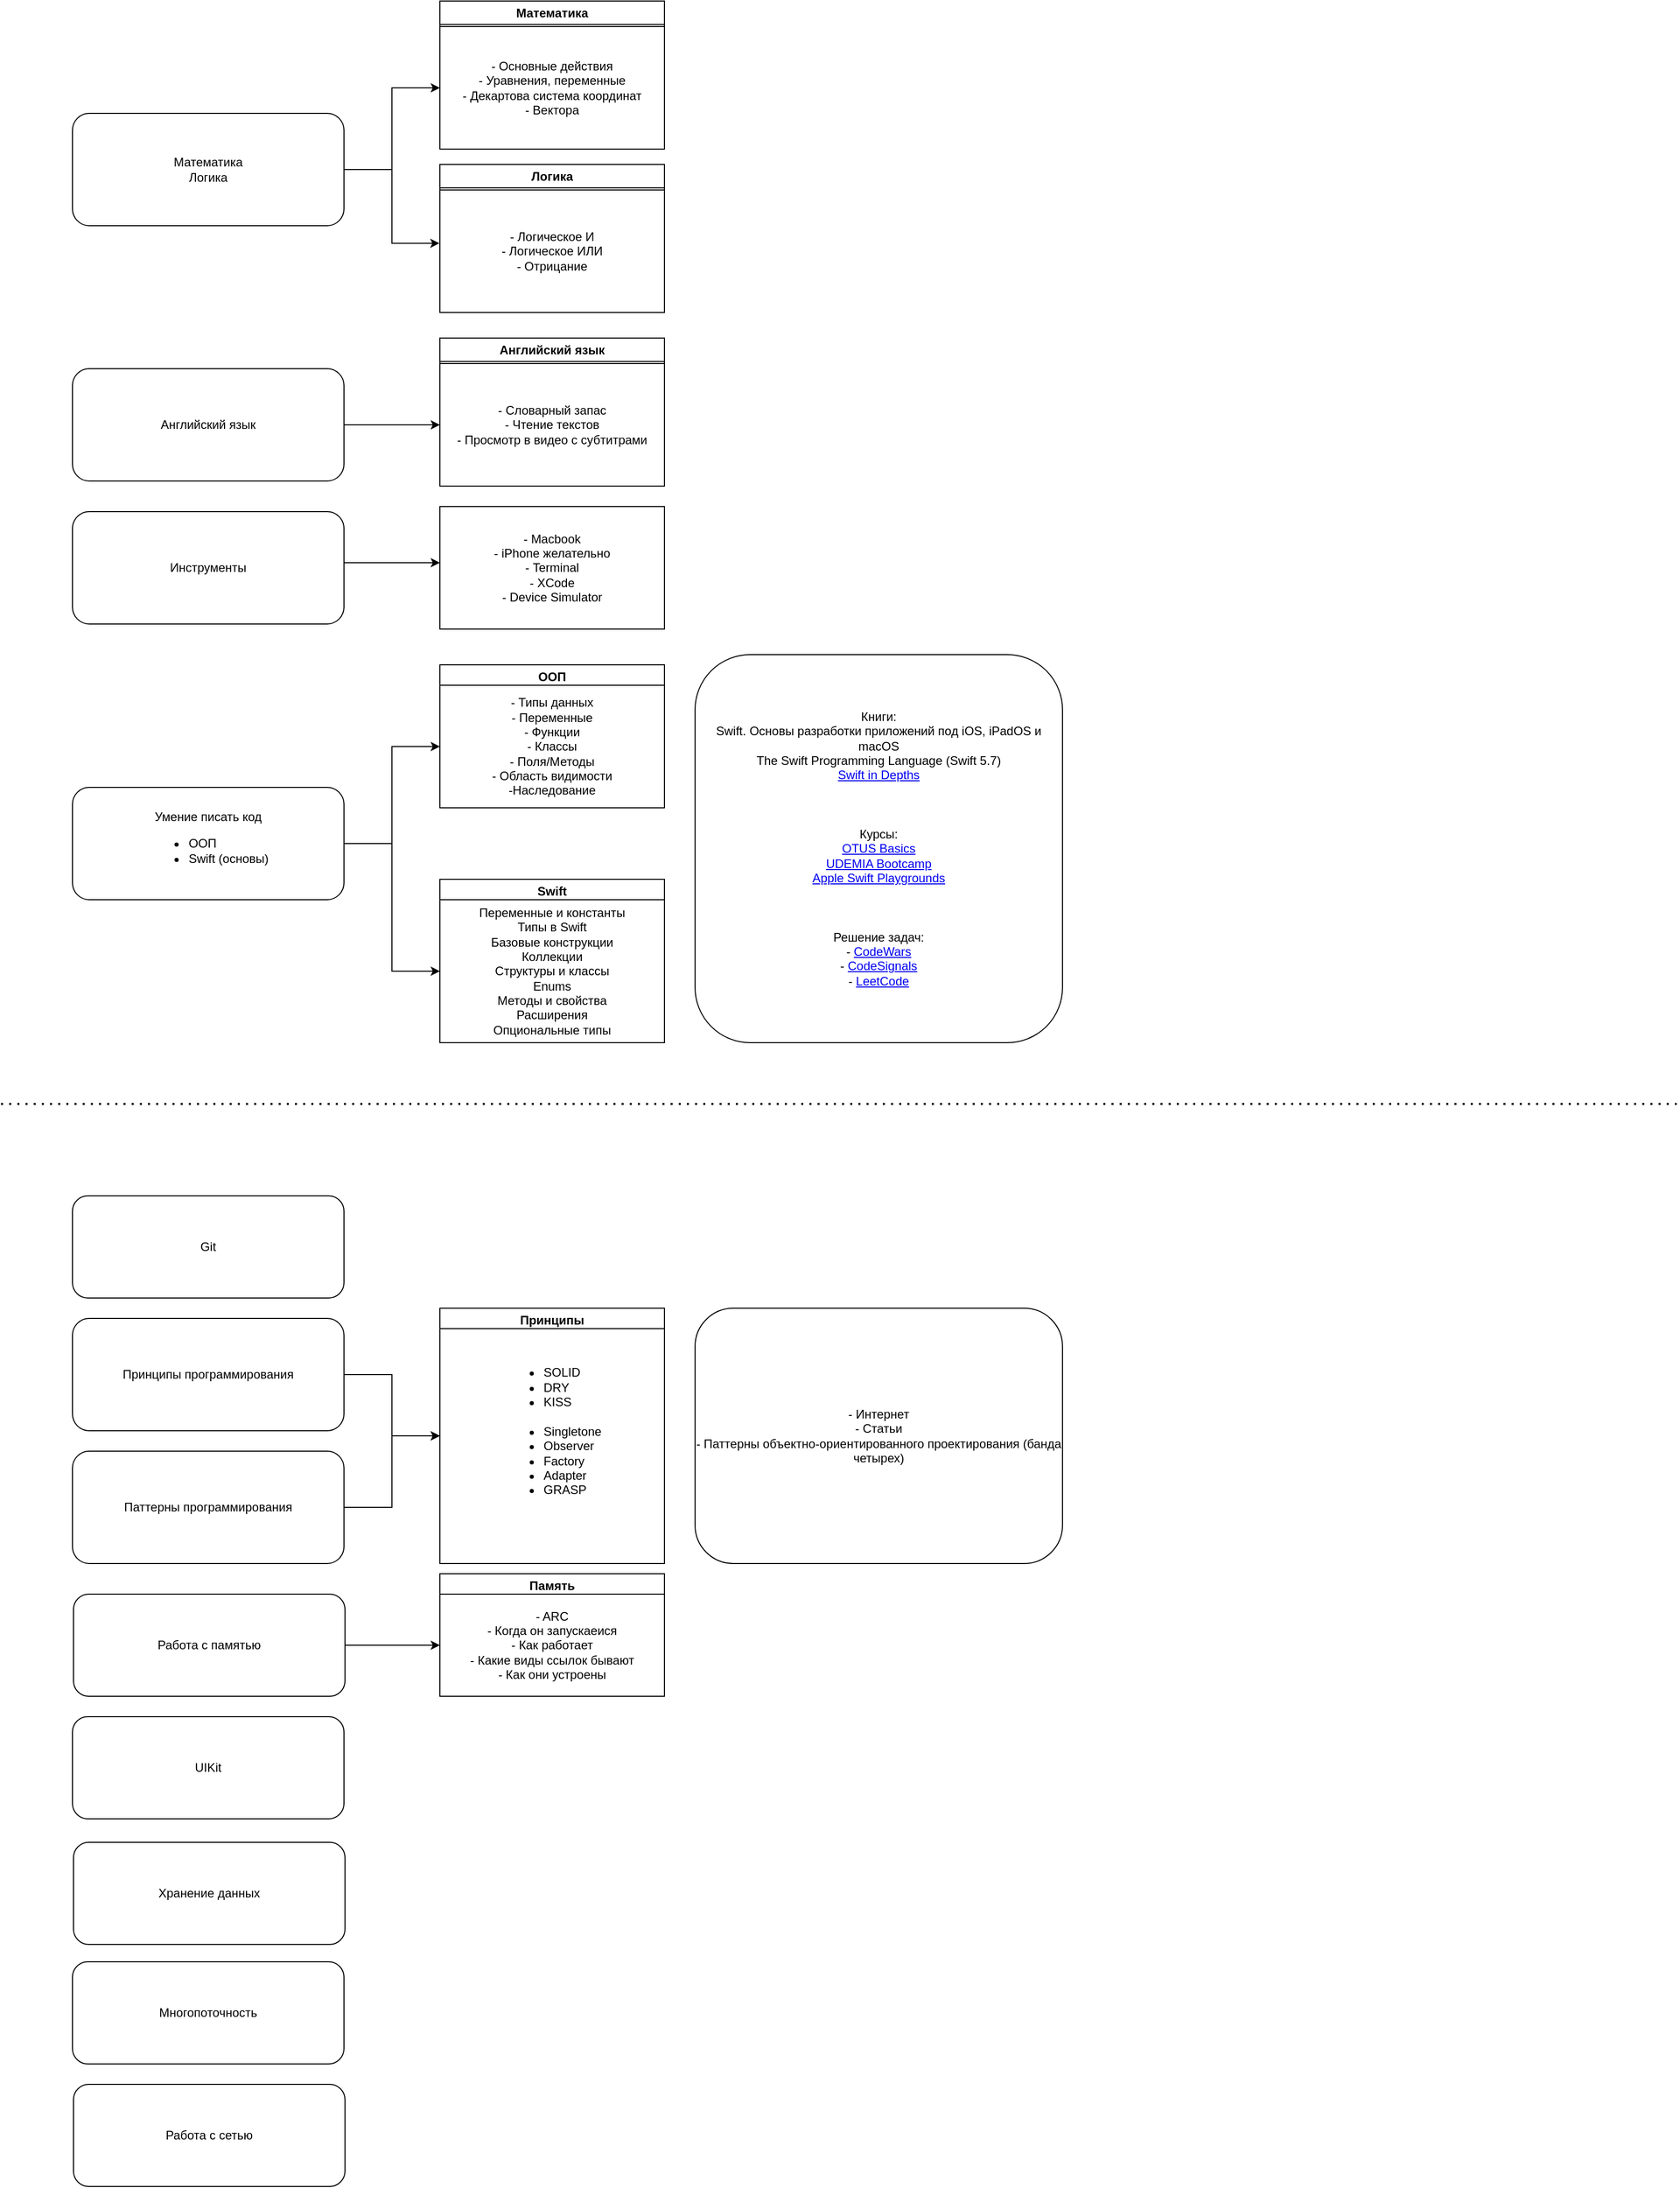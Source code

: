 <mxfile version="21.3.2" type="github">
  <diagram name="Страница — 1" id="_5af58X6gQqTB03gFPoe">
    <mxGraphModel dx="1124" dy="726" grid="1" gridSize="10" guides="1" tooltips="1" connect="1" arrows="1" fold="1" page="1" pageScale="1" pageWidth="827" pageHeight="1169" math="0" shadow="0">
      <root>
        <mxCell id="0" />
        <mxCell id="1" parent="0" />
        <mxCell id="vCxmfgHOgyI4xVYoJoi5-3" value="ООП" style="swimlane;whiteSpace=wrap;html=1;" parent="1" vertex="1">
          <mxGeometry x="430" y="670" width="220" height="140" as="geometry" />
        </mxCell>
        <mxCell id="vCxmfgHOgyI4xVYoJoi5-8" value="Книги:&lt;br&gt;Swift. Основы разработки приложений под iOS, iPadOS и macOS&lt;br&gt;The Swift Programming Language (Swift 5.7)&lt;br&gt;&lt;a href=&quot;https://drive.google.com/file/d/1Acsf4f5pXHFojomXbPFyc4LUo7YMQOrP/view?usp=drive_link&quot;&gt;Swift in Depths&lt;/a&gt;&lt;br&gt;&lt;br&gt;&lt;br&gt;&lt;br&gt;Курсы:&lt;br&gt;&lt;a href=&quot;https://otus.ru/lessons/basic-ios/&quot;&gt;OTUS Basics&lt;/a&gt;&lt;br&gt;&lt;a href=&quot;https://drive.google.com/drive/folders/1-5KHCQ-wWFF1CMX0HtBL7KyEI4G1gjN8&quot;&gt;UDEMIA Bootcamp&lt;/a&gt;&lt;br&gt;&lt;a href=&quot;https://developer.apple.com/swift-playgrounds/&quot;&gt;Apple Swift Playgrounds&lt;/a&gt;&lt;br&gt;&lt;br&gt;&lt;br&gt;&lt;br&gt;Решение задач:&lt;br&gt;- &lt;a href=&quot;https://www.codewars.com/&quot;&gt;CodeWars&lt;/a&gt;&lt;br&gt;- &lt;a href=&quot;https://codesignal.com/&quot;&gt;CodeSignals&lt;/a&gt;&lt;br&gt;- &lt;a href=&quot;https://leetcode.com/&quot;&gt;LeetCode&lt;/a&gt;" style="rounded=1;whiteSpace=wrap;html=1;" parent="1" vertex="1">
          <mxGeometry x="680" y="660" width="360" height="380" as="geometry" />
        </mxCell>
        <mxCell id="vCxmfgHOgyI4xVYoJoi5-9" value="Английский язык" style="rounded=1;whiteSpace=wrap;html=1;align=center;" parent="1" vertex="1">
          <mxGeometry x="70" y="380" width="266" height="110" as="geometry" />
        </mxCell>
        <mxCell id="vCxmfgHOgyI4xVYoJoi5-10" value="Английский язык" style="swimlane;whiteSpace=wrap;html=1;" parent="1" vertex="1">
          <mxGeometry x="430" y="350" width="220" height="145" as="geometry" />
        </mxCell>
        <mxCell id="vCxmfgHOgyI4xVYoJoi5-11" value="- Словарный запас&lt;br&gt;- Чтение текстов&lt;br&gt;- Просмотр в видео с субтитрами" style="whiteSpace=wrap;html=1;" parent="vCxmfgHOgyI4xVYoJoi5-10" vertex="1">
          <mxGeometry y="25" width="220" height="120" as="geometry" />
        </mxCell>
        <mxCell id="vCxmfgHOgyI4xVYoJoi5-12" value="" style="endArrow=classic;html=1;rounded=0;exitX=1;exitY=0.5;exitDx=0;exitDy=0;entryX=0;entryY=0.5;entryDx=0;entryDy=0;" parent="1" source="vCxmfgHOgyI4xVYoJoi5-9" target="vCxmfgHOgyI4xVYoJoi5-11" edge="1">
          <mxGeometry width="50" height="50" relative="1" as="geometry">
            <mxPoint x="370" y="630" as="sourcePoint" />
            <mxPoint x="420" y="580" as="targetPoint" />
          </mxGeometry>
        </mxCell>
        <mxCell id="vCxmfgHOgyI4xVYoJoi5-13" value="Математика&lt;br&gt;Логика" style="rounded=1;whiteSpace=wrap;html=1;align=center;" parent="1" vertex="1">
          <mxGeometry x="70" y="130" width="266" height="110" as="geometry" />
        </mxCell>
        <mxCell id="vCxmfgHOgyI4xVYoJoi5-14" value="Математика" style="swimlane;whiteSpace=wrap;html=1;" parent="1" vertex="1">
          <mxGeometry x="430" y="20" width="220" height="145" as="geometry" />
        </mxCell>
        <mxCell id="vCxmfgHOgyI4xVYoJoi5-15" value="- Основные действия&lt;br&gt;- Уравнения, переменные&lt;br&gt;- Декартова система координат&lt;br&gt;- Вектора" style="whiteSpace=wrap;html=1;" parent="vCxmfgHOgyI4xVYoJoi5-14" vertex="1">
          <mxGeometry y="25" width="220" height="120" as="geometry" />
        </mxCell>
        <mxCell id="vCxmfgHOgyI4xVYoJoi5-16" value="" style="endArrow=classic;html=1;rounded=0;exitX=1;exitY=0.5;exitDx=0;exitDy=0;entryX=0;entryY=0.5;entryDx=0;entryDy=0;edgeStyle=orthogonalEdgeStyle;" parent="1" source="vCxmfgHOgyI4xVYoJoi5-13" target="vCxmfgHOgyI4xVYoJoi5-15" edge="1">
          <mxGeometry width="50" height="50" relative="1" as="geometry">
            <mxPoint x="320" y="310" as="sourcePoint" />
            <mxPoint x="370" y="260" as="targetPoint" />
          </mxGeometry>
        </mxCell>
        <mxCell id="vCxmfgHOgyI4xVYoJoi5-17" value="Логика" style="swimlane;whiteSpace=wrap;html=1;" parent="1" vertex="1">
          <mxGeometry x="430" y="180" width="220" height="145" as="geometry" />
        </mxCell>
        <mxCell id="vCxmfgHOgyI4xVYoJoi5-18" value="- Логическое И&lt;br&gt;- Логическое ИЛИ&lt;br&gt;- Отрицание" style="whiteSpace=wrap;html=1;" parent="vCxmfgHOgyI4xVYoJoi5-17" vertex="1">
          <mxGeometry y="25" width="220" height="120" as="geometry" />
        </mxCell>
        <mxCell id="vCxmfgHOgyI4xVYoJoi5-19" value="" style="endArrow=classic;html=1;rounded=0;edgeStyle=orthogonalEdgeStyle;exitX=1;exitY=0.5;exitDx=0;exitDy=0;entryX=-0.002;entryY=0.435;entryDx=0;entryDy=0;entryPerimeter=0;" parent="1" source="vCxmfgHOgyI4xVYoJoi5-13" target="vCxmfgHOgyI4xVYoJoi5-18" edge="1">
          <mxGeometry width="50" height="50" relative="1" as="geometry">
            <mxPoint x="320" y="280" as="sourcePoint" />
            <mxPoint x="370" y="230" as="targetPoint" />
          </mxGeometry>
        </mxCell>
        <mxCell id="7uVsoyw86wDC9n9_G3oJ-1" value="" style="endArrow=none;dashed=1;html=1;dashPattern=1 3;strokeWidth=2;rounded=0;" edge="1" parent="1">
          <mxGeometry width="50" height="50" relative="1" as="geometry">
            <mxPoint y="1100" as="sourcePoint" />
            <mxPoint x="1641.818" y="1100" as="targetPoint" />
          </mxGeometry>
        </mxCell>
        <mxCell id="7uVsoyw86wDC9n9_G3oJ-10" style="edgeStyle=orthogonalEdgeStyle;rounded=0;orthogonalLoop=1;jettySize=auto;html=1;exitX=1;exitY=0.5;exitDx=0;exitDy=0;entryX=0;entryY=0.5;entryDx=0;entryDy=0;" edge="1" parent="1" source="7uVsoyw86wDC9n9_G3oJ-2" target="7uVsoyw86wDC9n9_G3oJ-7">
          <mxGeometry relative="1" as="geometry" />
        </mxCell>
        <mxCell id="7uVsoyw86wDC9n9_G3oJ-2" value="Принципы программирования" style="rounded=1;whiteSpace=wrap;html=1;align=center;" vertex="1" parent="1">
          <mxGeometry x="70" y="1310" width="266" height="110" as="geometry" />
        </mxCell>
        <mxCell id="7uVsoyw86wDC9n9_G3oJ-3" value="Инструменты" style="rounded=1;whiteSpace=wrap;html=1;align=center;" vertex="1" parent="1">
          <mxGeometry x="70" y="520" width="266" height="110" as="geometry" />
        </mxCell>
        <mxCell id="7uVsoyw86wDC9n9_G3oJ-4" value="- Macbook&lt;br&gt;- iPhone желательно&lt;br&gt;- Terminal&lt;br&gt;- XCode&lt;br&gt;- Device Simulator" style="whiteSpace=wrap;html=1;" vertex="1" parent="1">
          <mxGeometry x="430" y="515" width="220" height="120" as="geometry" />
        </mxCell>
        <mxCell id="vCxmfgHOgyI4xVYoJoi5-1" style="edgeStyle=orthogonalEdgeStyle;rounded=0;orthogonalLoop=1;jettySize=auto;html=1;entryX=0;entryY=0.5;entryDx=0;entryDy=0;exitX=1;exitY=0.5;exitDx=0;exitDy=0;" parent="1" source="vCxmfgHOgyI4xVYoJoi5-2" target="vCxmfgHOgyI4xVYoJoi5-4" edge="1">
          <mxGeometry relative="1" as="geometry">
            <mxPoint x="300" y="750" as="sourcePoint" />
            <mxPoint x="390" y="650" as="targetPoint" />
          </mxGeometry>
        </mxCell>
        <mxCell id="vCxmfgHOgyI4xVYoJoi5-2" value="Умение писать код&lt;br&gt;&lt;div style=&quot;text-align: left;&quot;&gt;&lt;ul&gt;&lt;li&gt;&lt;span style=&quot;background-color: initial;&quot;&gt;ООП&lt;/span&gt;&lt;/li&gt;&lt;li&gt;&lt;span style=&quot;background-color: initial;&quot;&gt;Swift (основы)&lt;/span&gt;&lt;/li&gt;&lt;/ul&gt;&lt;/div&gt;" style="rounded=1;whiteSpace=wrap;html=1;align=center;" parent="1" vertex="1">
          <mxGeometry x="70" y="790" width="266" height="110" as="geometry" />
        </mxCell>
        <mxCell id="vCxmfgHOgyI4xVYoJoi5-4" value="- Типы данных&lt;br&gt;- Переменные&lt;br&gt;- Функции&lt;br&gt;- Классы&lt;br&gt;- Поля/Методы&lt;br&gt;- Область видимости&lt;br&gt;-Наследование&lt;br&gt;" style="whiteSpace=wrap;html=1;" parent="1" vertex="1">
          <mxGeometry x="430" y="690" width="220" height="120" as="geometry" />
        </mxCell>
        <mxCell id="vCxmfgHOgyI4xVYoJoi5-5" value="Swift" style="swimlane;whiteSpace=wrap;html=1;" parent="1" vertex="1">
          <mxGeometry x="430" y="880" width="220" height="160" as="geometry" />
        </mxCell>
        <mxCell id="vCxmfgHOgyI4xVYoJoi5-6" value="&lt;span style=&quot;background-color: initial;&quot;&gt;Переменные и константы&lt;/span&gt;&lt;br&gt;&lt;span style=&quot;background-color: initial;&quot;&gt;Типы в Swift&lt;/span&gt;&lt;br&gt;&lt;span style=&quot;background-color: initial;&quot;&gt;Базовые конструкции&lt;/span&gt;&lt;br&gt;&lt;span style=&quot;background-color: initial;&quot;&gt;Коллекции&lt;/span&gt;&lt;br&gt;&lt;span style=&quot;background-color: initial;&quot;&gt;Структуры и классы&lt;/span&gt;&lt;br&gt;&lt;span style=&quot;background-color: initial;&quot;&gt;Enums&lt;/span&gt;&lt;br&gt;&lt;span style=&quot;background-color: initial;&quot;&gt;Методы и свойства&lt;/span&gt;&lt;br&gt;&lt;span style=&quot;background-color: initial;&quot;&gt;Расширения&lt;/span&gt;&lt;br&gt;&lt;span style=&quot;background-color: initial;&quot;&gt;Опциональные типы&lt;/span&gt;" style="whiteSpace=wrap;html=1;" parent="vCxmfgHOgyI4xVYoJoi5-5" vertex="1">
          <mxGeometry y="20" width="220" height="140" as="geometry" />
        </mxCell>
        <mxCell id="vCxmfgHOgyI4xVYoJoi5-7" value="" style="endArrow=classic;html=1;rounded=0;edgeStyle=orthogonalEdgeStyle;entryX=0;entryY=0.5;entryDx=0;entryDy=0;exitX=1;exitY=0.5;exitDx=0;exitDy=0;" parent="1" source="vCxmfgHOgyI4xVYoJoi5-2" target="vCxmfgHOgyI4xVYoJoi5-6" edge="1">
          <mxGeometry width="50" height="50" relative="1" as="geometry">
            <mxPoint x="340" y="840" as="sourcePoint" />
            <mxPoint x="430" y="950" as="targetPoint" />
          </mxGeometry>
        </mxCell>
        <mxCell id="7uVsoyw86wDC9n9_G3oJ-5" value="" style="endArrow=classic;html=1;rounded=0;exitX=1;exitY=0.5;exitDx=0;exitDy=0;entryX=0;entryY=0.5;entryDx=0;entryDy=0;" edge="1" parent="1">
          <mxGeometry width="50" height="50" relative="1" as="geometry">
            <mxPoint x="336" y="570" as="sourcePoint" />
            <mxPoint x="430" y="570" as="targetPoint" />
          </mxGeometry>
        </mxCell>
        <mxCell id="7uVsoyw86wDC9n9_G3oJ-12" style="edgeStyle=orthogonalEdgeStyle;rounded=0;orthogonalLoop=1;jettySize=auto;html=1;exitX=1;exitY=0.5;exitDx=0;exitDy=0;entryX=0;entryY=0.5;entryDx=0;entryDy=0;" edge="1" parent="1" source="7uVsoyw86wDC9n9_G3oJ-6" target="7uVsoyw86wDC9n9_G3oJ-7">
          <mxGeometry relative="1" as="geometry" />
        </mxCell>
        <mxCell id="7uVsoyw86wDC9n9_G3oJ-6" value="Паттерны программирования" style="rounded=1;whiteSpace=wrap;html=1;align=center;" vertex="1" parent="1">
          <mxGeometry x="70" y="1440" width="266" height="110" as="geometry" />
        </mxCell>
        <mxCell id="7uVsoyw86wDC9n9_G3oJ-7" value="Принципы" style="swimlane;whiteSpace=wrap;html=1;" vertex="1" parent="1">
          <mxGeometry x="430" y="1300" width="220" height="250" as="geometry" />
        </mxCell>
        <mxCell id="7uVsoyw86wDC9n9_G3oJ-8" value="&lt;ul style=&quot;text-align: left;&quot;&gt;&lt;li&gt;SOLID&lt;/li&gt;&lt;li&gt;DRY&lt;/li&gt;&lt;li&gt;&lt;span style=&quot;background-color: initial;&quot;&gt;KISS&lt;br&gt;&lt;br&gt;&lt;/span&gt;&lt;/li&gt;&lt;li&gt;Singletone&lt;/li&gt;&lt;li&gt;Observer&lt;/li&gt;&lt;li&gt;&lt;span style=&quot;background-color: initial;&quot;&gt;Factory&lt;/span&gt;&lt;/li&gt;&lt;li&gt;&lt;span style=&quot;background-color: initial;&quot;&gt;Adapter&lt;/span&gt;&lt;/li&gt;&lt;li&gt;&lt;span style=&quot;background-color: initial;&quot;&gt;GRASP&lt;br&gt;&lt;br&gt;&lt;br&gt;&lt;/span&gt;&lt;/li&gt;&lt;/ul&gt;" style="whiteSpace=wrap;html=1;" vertex="1" parent="7uVsoyw86wDC9n9_G3oJ-7">
          <mxGeometry y="20" width="220" height="230" as="geometry" />
        </mxCell>
        <mxCell id="7uVsoyw86wDC9n9_G3oJ-13" value="- Интернет&lt;br&gt;- Статьи&lt;br&gt;- Паттерны объектно-ориентированного проектирования (банда четырех)" style="rounded=1;whiteSpace=wrap;html=1;" vertex="1" parent="1">
          <mxGeometry x="680" y="1300" width="360" height="250" as="geometry" />
        </mxCell>
        <mxCell id="7uVsoyw86wDC9n9_G3oJ-14" value="Работа с памятью" style="rounded=1;whiteSpace=wrap;html=1;align=center;" vertex="1" parent="1">
          <mxGeometry x="71" y="1580" width="266" height="100" as="geometry" />
        </mxCell>
        <mxCell id="7uVsoyw86wDC9n9_G3oJ-16" value="Память" style="swimlane;whiteSpace=wrap;html=1;" vertex="1" parent="1">
          <mxGeometry x="430" y="1560" width="220" height="120" as="geometry" />
        </mxCell>
        <mxCell id="7uVsoyw86wDC9n9_G3oJ-17" value="- ARC&lt;br&gt;- Когда он запускаеися&lt;br&gt;- Как работает&lt;br&gt;- Какие виды ссылок бывают&lt;br&gt;- Как они устроены" style="whiteSpace=wrap;html=1;" vertex="1" parent="7uVsoyw86wDC9n9_G3oJ-16">
          <mxGeometry y="20" width="220" height="100" as="geometry" />
        </mxCell>
        <mxCell id="7uVsoyw86wDC9n9_G3oJ-18" value="" style="endArrow=classic;html=1;rounded=0;exitX=1;exitY=0.5;exitDx=0;exitDy=0;entryX=0;entryY=0.5;entryDx=0;entryDy=0;" edge="1" parent="1" source="7uVsoyw86wDC9n9_G3oJ-14" target="7uVsoyw86wDC9n9_G3oJ-17">
          <mxGeometry width="50" height="50" relative="1" as="geometry">
            <mxPoint x="510" y="1510" as="sourcePoint" />
            <mxPoint x="560" y="1460" as="targetPoint" />
          </mxGeometry>
        </mxCell>
        <mxCell id="7uVsoyw86wDC9n9_G3oJ-19" value="UIKit" style="rounded=1;whiteSpace=wrap;html=1;align=center;" vertex="1" parent="1">
          <mxGeometry x="70" y="1700" width="266" height="100" as="geometry" />
        </mxCell>
        <mxCell id="7uVsoyw86wDC9n9_G3oJ-20" value="Хранение данных" style="rounded=1;whiteSpace=wrap;html=1;align=center;" vertex="1" parent="1">
          <mxGeometry x="71" y="1823" width="266" height="100" as="geometry" />
        </mxCell>
        <mxCell id="7uVsoyw86wDC9n9_G3oJ-21" value="Работа с сетью" style="rounded=1;whiteSpace=wrap;html=1;align=center;" vertex="1" parent="1">
          <mxGeometry x="71" y="2060" width="266" height="100" as="geometry" />
        </mxCell>
        <mxCell id="7uVsoyw86wDC9n9_G3oJ-22" value="Многопоточность" style="rounded=1;whiteSpace=wrap;html=1;align=center;" vertex="1" parent="1">
          <mxGeometry x="70" y="1940" width="266" height="100" as="geometry" />
        </mxCell>
        <mxCell id="7uVsoyw86wDC9n9_G3oJ-23" value="Git" style="rounded=1;whiteSpace=wrap;html=1;align=center;" vertex="1" parent="1">
          <mxGeometry x="70" y="1190" width="266" height="100" as="geometry" />
        </mxCell>
      </root>
    </mxGraphModel>
  </diagram>
</mxfile>
